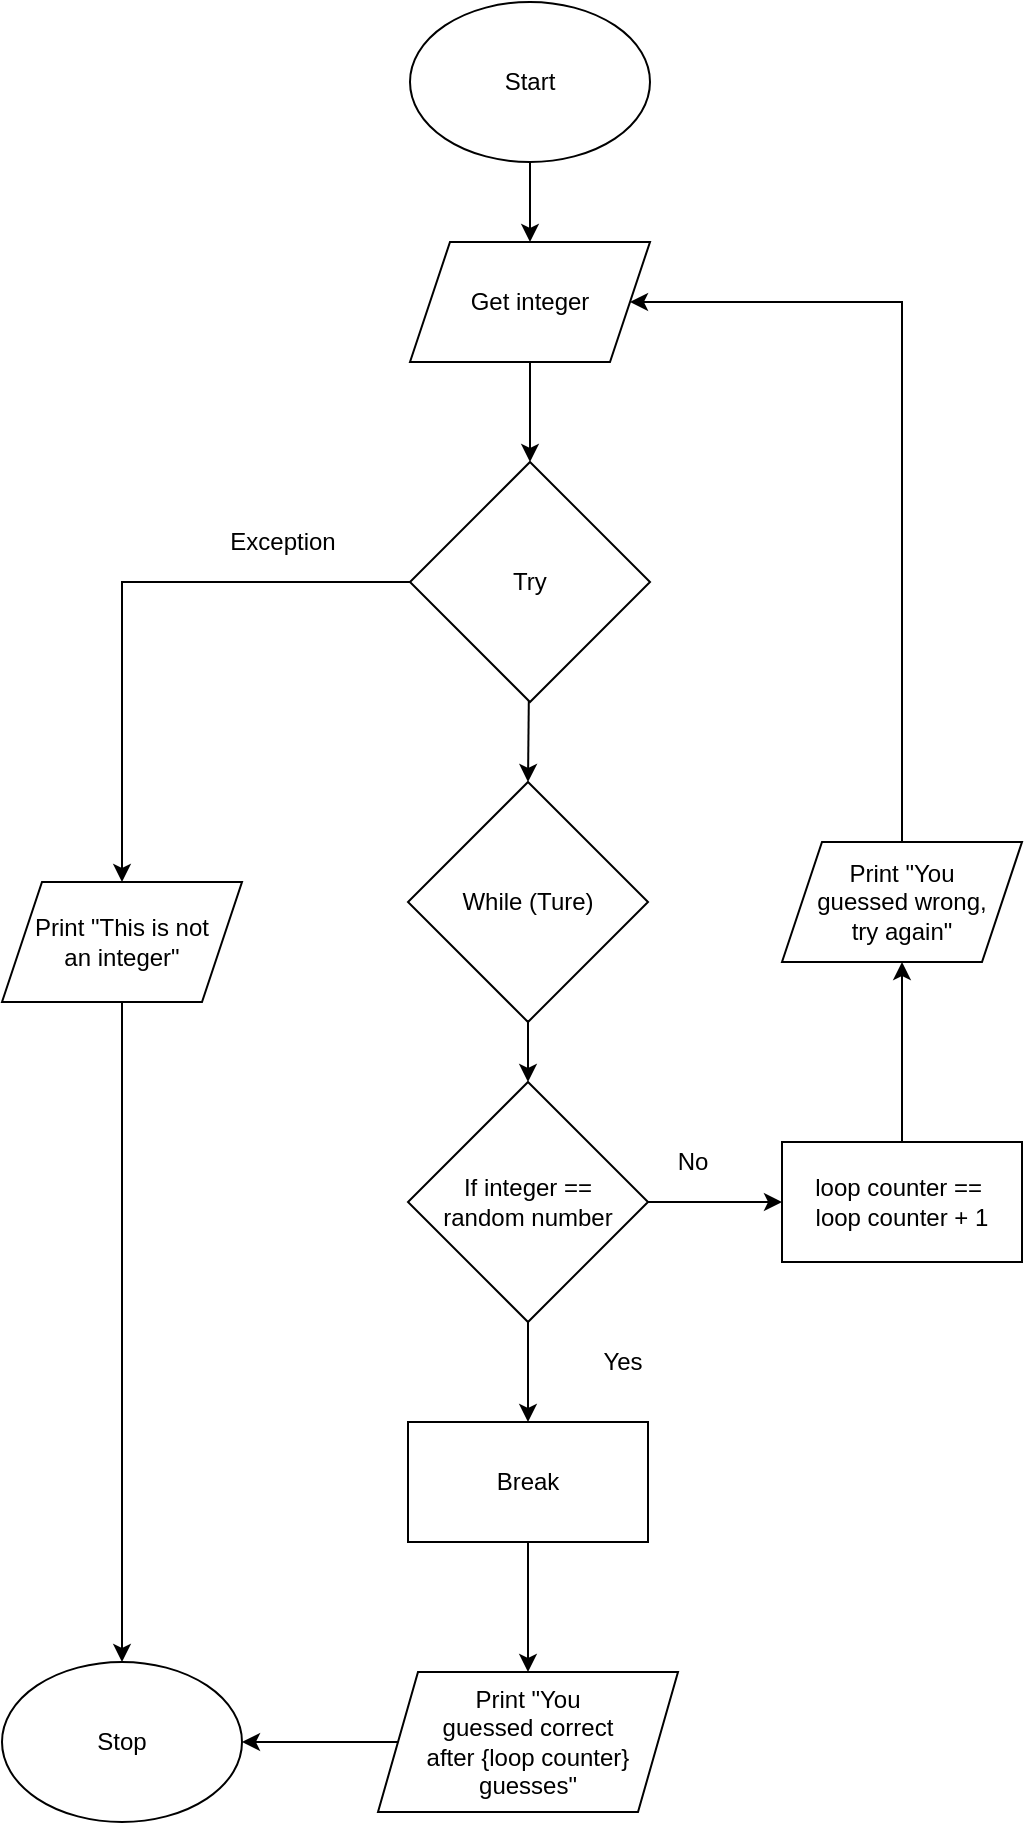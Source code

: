 <mxfile>
    <diagram id="187nnIWVP2VPcAdEnY8N" name="Page-1">
        <mxGraphModel dx="1006" dy="728" grid="1" gridSize="10" guides="1" tooltips="1" connect="1" arrows="1" fold="1" page="1" pageScale="1" pageWidth="827" pageHeight="1169" math="0" shadow="0">
            <root>
                <mxCell id="0"/>
                <mxCell id="1" parent="0"/>
                <mxCell id="51" style="edgeStyle=none;html=1;entryX=0.5;entryY=0;entryDx=0;entryDy=0;" edge="1" parent="1" source="52" target="54">
                    <mxGeometry relative="1" as="geometry"/>
                </mxCell>
                <mxCell id="52" value="Start" style="ellipse;whiteSpace=wrap;html=1;" vertex="1" parent="1">
                    <mxGeometry x="364" y="60" width="120" height="80" as="geometry"/>
                </mxCell>
                <mxCell id="53" style="edgeStyle=none;rounded=0;html=1;entryX=0.5;entryY=0;entryDx=0;entryDy=0;" edge="1" parent="1" source="54" target="63">
                    <mxGeometry relative="1" as="geometry"/>
                </mxCell>
                <mxCell id="54" value="Get integer" style="shape=parallelogram;perimeter=parallelogramPerimeter;whiteSpace=wrap;html=1;fixedSize=1;" vertex="1" parent="1">
                    <mxGeometry x="364" y="180" width="120" height="60" as="geometry"/>
                </mxCell>
                <mxCell id="55" style="edgeStyle=none;html=1;entryX=0.5;entryY=0;entryDx=0;entryDy=0;" edge="1" parent="1" source="56" target="72">
                    <mxGeometry relative="1" as="geometry"/>
                </mxCell>
                <mxCell id="56" value="While (Ture)" style="rhombus;whiteSpace=wrap;html=1;" vertex="1" parent="1">
                    <mxGeometry x="363" y="450" width="120" height="120" as="geometry"/>
                </mxCell>
                <mxCell id="57" style="edgeStyle=none;html=1;entryX=0.5;entryY=0;entryDx=0;entryDy=0;" edge="1" parent="1" source="58" target="65">
                    <mxGeometry relative="1" as="geometry"/>
                </mxCell>
                <mxCell id="58" value="Break" style="rounded=0;whiteSpace=wrap;html=1;" vertex="1" parent="1">
                    <mxGeometry x="363" y="770" width="120" height="60" as="geometry"/>
                </mxCell>
                <mxCell id="59" value="Yes" style="text;html=1;align=center;verticalAlign=middle;resizable=0;points=[];autosize=1;strokeColor=none;fillColor=none;" vertex="1" parent="1">
                    <mxGeometry x="450" y="730" width="40" height="20" as="geometry"/>
                </mxCell>
                <mxCell id="60" value="No" style="text;html=1;align=center;verticalAlign=middle;resizable=0;points=[];autosize=1;strokeColor=none;fillColor=none;" vertex="1" parent="1">
                    <mxGeometry x="490" y="630" width="30" height="20" as="geometry"/>
                </mxCell>
                <mxCell id="61" style="edgeStyle=none;rounded=0;html=1;entryX=0.5;entryY=0;entryDx=0;entryDy=0;" edge="1" parent="1" source="63" target="56">
                    <mxGeometry relative="1" as="geometry"/>
                </mxCell>
                <mxCell id="62" style="edgeStyle=none;rounded=0;html=1;entryX=0.5;entryY=0;entryDx=0;entryDy=0;" edge="1" parent="1" source="63" target="69">
                    <mxGeometry relative="1" as="geometry">
                        <Array as="points">
                            <mxPoint x="220" y="350"/>
                        </Array>
                    </mxGeometry>
                </mxCell>
                <mxCell id="63" value="Try" style="rhombus;whiteSpace=wrap;html=1;" vertex="1" parent="1">
                    <mxGeometry x="364" y="290" width="120" height="120" as="geometry"/>
                </mxCell>
                <mxCell id="64" style="edgeStyle=none;rounded=0;html=1;entryX=1;entryY=0.5;entryDx=0;entryDy=0;" edge="1" parent="1" source="65" target="66">
                    <mxGeometry relative="1" as="geometry"/>
                </mxCell>
                <mxCell id="65" value="Print &quot;You&lt;br&gt;guessed correct&lt;br&gt;after {loop counter} guesses&quot;" style="shape=parallelogram;perimeter=parallelogramPerimeter;whiteSpace=wrap;html=1;fixedSize=1;" vertex="1" parent="1">
                    <mxGeometry x="348" y="895" width="150" height="70" as="geometry"/>
                </mxCell>
                <mxCell id="66" value="Stop" style="ellipse;whiteSpace=wrap;html=1;" vertex="1" parent="1">
                    <mxGeometry x="160" y="890" width="120" height="80" as="geometry"/>
                </mxCell>
                <mxCell id="67" value="Exception" style="text;html=1;align=center;verticalAlign=middle;resizable=0;points=[];autosize=1;strokeColor=none;fillColor=none;" vertex="1" parent="1">
                    <mxGeometry x="265" y="320" width="70" height="20" as="geometry"/>
                </mxCell>
                <mxCell id="68" style="edgeStyle=none;rounded=0;html=1;" edge="1" parent="1" source="69" target="66">
                    <mxGeometry relative="1" as="geometry"/>
                </mxCell>
                <mxCell id="69" value="Print &quot;This is not&lt;br&gt;an integer&quot;" style="shape=parallelogram;perimeter=parallelogramPerimeter;whiteSpace=wrap;html=1;fixedSize=1;" vertex="1" parent="1">
                    <mxGeometry x="160" y="500" width="120" height="60" as="geometry"/>
                </mxCell>
                <mxCell id="70" style="edgeStyle=none;html=1;" edge="1" parent="1" source="72" target="58">
                    <mxGeometry relative="1" as="geometry"/>
                </mxCell>
                <mxCell id="71" style="edgeStyle=none;html=1;" edge="1" parent="1" source="72" target="74">
                    <mxGeometry relative="1" as="geometry"/>
                </mxCell>
                <mxCell id="72" value="If integer ==&lt;br&gt;random number" style="rhombus;whiteSpace=wrap;html=1;" vertex="1" parent="1">
                    <mxGeometry x="363" y="600" width="120" height="120" as="geometry"/>
                </mxCell>
                <mxCell id="73" style="edgeStyle=none;html=1;entryX=0.5;entryY=1;entryDx=0;entryDy=0;" edge="1" parent="1" source="74" target="76">
                    <mxGeometry relative="1" as="geometry"/>
                </mxCell>
                <mxCell id="74" value="loop counter ==&amp;nbsp;&lt;br&gt;loop counter + 1" style="rounded=0;whiteSpace=wrap;html=1;" vertex="1" parent="1">
                    <mxGeometry x="550" y="630" width="120" height="60" as="geometry"/>
                </mxCell>
                <mxCell id="75" style="edgeStyle=none;html=1;entryX=1;entryY=0.5;entryDx=0;entryDy=0;rounded=0;" edge="1" parent="1" source="76" target="54">
                    <mxGeometry relative="1" as="geometry">
                        <Array as="points">
                            <mxPoint x="610" y="210"/>
                        </Array>
                    </mxGeometry>
                </mxCell>
                <mxCell id="76" value="Print &quot;You&lt;br&gt;guessed wrong,&lt;br&gt;try again&quot;" style="shape=parallelogram;perimeter=parallelogramPerimeter;whiteSpace=wrap;html=1;fixedSize=1;" vertex="1" parent="1">
                    <mxGeometry x="550" y="480" width="120" height="60" as="geometry"/>
                </mxCell>
            </root>
        </mxGraphModel>
    </diagram>
</mxfile>